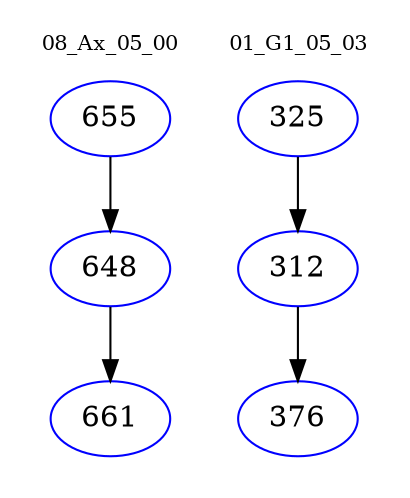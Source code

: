 digraph{
subgraph cluster_0 {
color = white
label = "08_Ax_05_00";
fontsize=10;
T0_655 [label="655", color="blue"]
T0_655 -> T0_648 [color="black"]
T0_648 [label="648", color="blue"]
T0_648 -> T0_661 [color="black"]
T0_661 [label="661", color="blue"]
}
subgraph cluster_1 {
color = white
label = "01_G1_05_03";
fontsize=10;
T1_325 [label="325", color="blue"]
T1_325 -> T1_312 [color="black"]
T1_312 [label="312", color="blue"]
T1_312 -> T1_376 [color="black"]
T1_376 [label="376", color="blue"]
}
}
